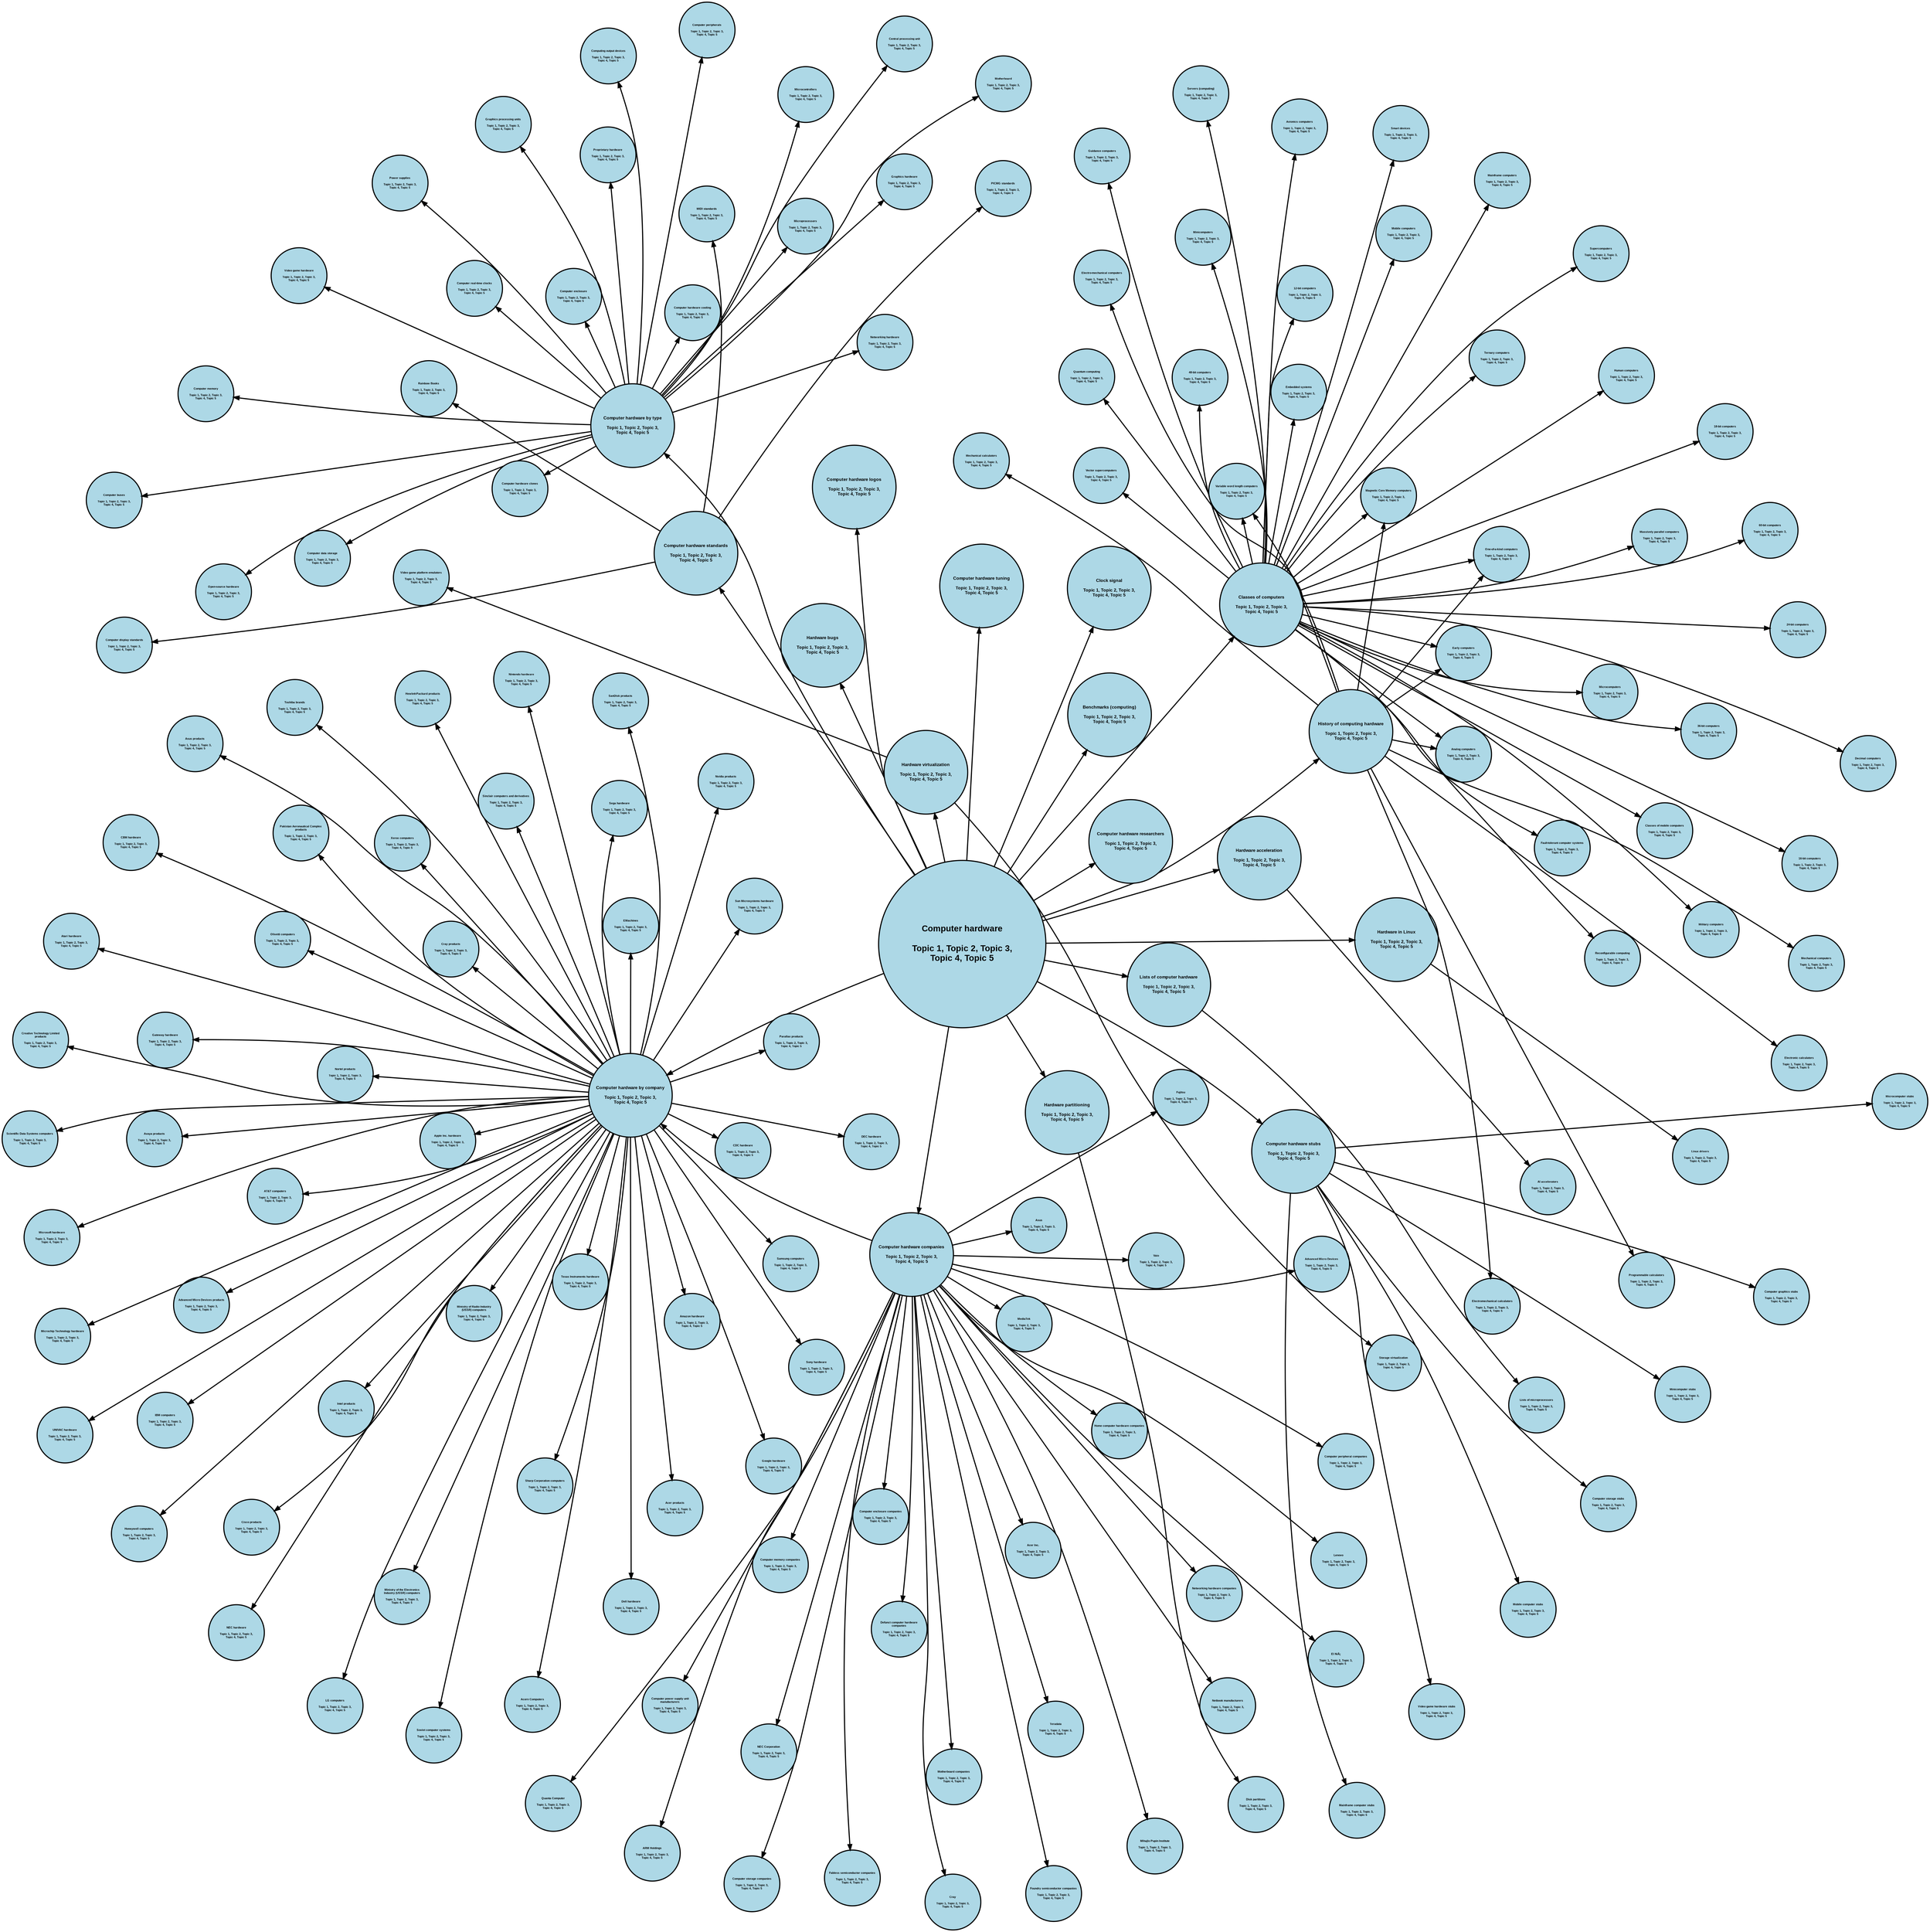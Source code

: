 digraph {
	edge [minlen=2.5 penwidth=2 ranksep=0.5 weight=0.5]
	layout=neato overlap=false repulsiveforce=10 sep="+40,40" splines=spline
	"Computer hardware" [label="Computer hardware

Topic 1, Topic 2, Topic 3,
Topic 4, Topic 5" color=black fillcolor=lightblue fixedsize=true fontname="Arial Bold" fontsize=16.0 penwidth=2.0 shape=circle style=filled width=4.333333333333333]
	"Computer hardware companies" [label="Computer hardware companies

Topic 1, Topic 2, Topic 3,
Topic 4, Topic 5" color=black fillcolor=lightblue fixedsize=true fontname="Arial Bold" fontsize=8.0 penwidth=2.0 shape=circle style=filled width=2.1666666666666665]
	"Benchmarks (computing)" [label="Benchmarks (computing)

Topic 1, Topic 2, Topic 3,
Topic 4, Topic 5" color=black fillcolor=lightblue fixedsize=true fontname="Arial Bold" fontsize=8.0 penwidth=2.0 shape=circle style=filled width=2.1666666666666665]
	"Computer hardware stubs" [label="Computer hardware stubs

Topic 1, Topic 2, Topic 3,
Topic 4, Topic 5" color=black fillcolor=lightblue fixedsize=true fontname="Arial Bold" fontsize=8.0 penwidth=2.0 shape=circle style=filled width=2.1666666666666665]
	"Classes of computers" [label="Classes of computers

Topic 1, Topic 2, Topic 3,
Topic 4, Topic 5" color=black fillcolor=lightblue fixedsize=true fontname="Arial Bold" fontsize=8.0 penwidth=2.0 shape=circle style=filled width=2.1666666666666665]
	"Computer hardware logos" [label="Computer hardware logos

Topic 1, Topic 2, Topic 3,
Topic 4, Topic 5" color=black fillcolor=lightblue fixedsize=true fontname="Arial Bold" fontsize=8.0 penwidth=2.0 shape=circle style=filled width=2.1666666666666665]
	"Hardware bugs" [label="Hardware bugs

Topic 1, Topic 2, Topic 3,
Topic 4, Topic 5" color=black fillcolor=lightblue fixedsize=true fontname="Arial Bold" fontsize=8.0 penwidth=2.0 shape=circle style=filled width=2.1666666666666665]
	"History of computing hardware" [label="History of computing hardware

Topic 1, Topic 2, Topic 3,
Topic 4, Topic 5" color=black fillcolor=lightblue fixedsize=true fontname="Arial Bold" fontsize=8.0 penwidth=2.0 shape=circle style=filled width=2.1666666666666665]
	"Computer hardware tuning" [label="Computer hardware tuning

Topic 1, Topic 2, Topic 3,
Topic 4, Topic 5" color=black fillcolor=lightblue fixedsize=true fontname="Arial Bold" fontsize=8.0 penwidth=2.0 shape=circle style=filled width=2.1666666666666665]
	"Clock signal" [label="Clock signal

Topic 1, Topic 2, Topic 3,
Topic 4, Topic 5" color=black fillcolor=lightblue fixedsize=true fontname="Arial Bold" fontsize=8.0 penwidth=2.0 shape=circle style=filled width=2.1666666666666665]
	"Computer hardware researchers" [label="Computer hardware researchers

Topic 1, Topic 2, Topic 3,
Topic 4, Topic 5" color=black fillcolor=lightblue fixedsize=true fontname="Arial Bold" fontsize=8.0 penwidth=2.0 shape=circle style=filled width=2.1666666666666665]
	"Computer hardware by company" [label="Computer hardware by company

Topic 1, Topic 2, Topic 3,
Topic 4, Topic 5" color=black fillcolor=lightblue fixedsize=true fontname="Arial Bold" fontsize=8.0 penwidth=2.0 shape=circle style=filled width=2.1666666666666665]
	"Lists of computer hardware" [label="Lists of computer hardware

Topic 1, Topic 2, Topic 3,
Topic 4, Topic 5" color=black fillcolor=lightblue fixedsize=true fontname="Arial Bold" fontsize=8.0 penwidth=2.0 shape=circle style=filled width=2.1666666666666665]
	"Hardware virtualization" [label="Hardware virtualization

Topic 1, Topic 2, Topic 3,
Topic 4, Topic 5" color=black fillcolor=lightblue fixedsize=true fontname="Arial Bold" fontsize=8.0 penwidth=2.0 shape=circle style=filled width=2.1666666666666665]
	"Computer hardware standards" [label="Computer hardware standards

Topic 1, Topic 2, Topic 3,
Topic 4, Topic 5" color=black fillcolor=lightblue fixedsize=true fontname="Arial Bold" fontsize=8.0 penwidth=2.0 shape=circle style=filled width=2.1666666666666665]
	"Hardware in Linux" [label="Hardware in Linux

Topic 1, Topic 2, Topic 3,
Topic 4, Topic 5" color=black fillcolor=lightblue fixedsize=true fontname="Arial Bold" fontsize=8.0 penwidth=2.0 shape=circle style=filled width=2.1666666666666665]
	"Hardware partitioning" [label="Hardware partitioning

Topic 1, Topic 2, Topic 3,
Topic 4, Topic 5" color=black fillcolor=lightblue fixedsize=true fontname="Arial Bold" fontsize=8.0 penwidth=2.0 shape=circle style=filled width=2.1666666666666665]
	"Computer hardware by type" [label="Computer hardware by type

Topic 1, Topic 2, Topic 3,
Topic 4, Topic 5" color=black fillcolor=lightblue fixedsize=true fontname="Arial Bold" fontsize=8.0 penwidth=2.0 shape=circle style=filled width=2.1666666666666665]
	"Hardware acceleration" [label="Hardware acceleration

Topic 1, Topic 2, Topic 3,
Topic 4, Topic 5" color=black fillcolor=lightblue fixedsize=true fontname="Arial Bold" fontsize=8.0 penwidth=2.0 shape=circle style=filled width=2.1666666666666665]
	Minicomputers [label="Minicomputers

Topic 1, Topic 2, Topic 3,
Topic 4, Topic 5" color=black fillcolor=lightblue fixedsize=true fontname="Arial Bold" fontsize=5.333333333333333 penwidth=2.0 shape=circle style=filled width=1.4444444444444444]
	Microcomputers [label="Microcomputers

Topic 1, Topic 2, Topic 3,
Topic 4, Topic 5" color=black fillcolor=lightblue fixedsize=true fontname="Arial Bold" fontsize=5.333333333333333 penwidth=2.0 shape=circle style=filled width=1.4444444444444444]
	"Embedded systems" [label="Embedded systems

Topic 1, Topic 2, Topic 3,
Topic 4, Topic 5" color=black fillcolor=lightblue fixedsize=true fontname="Arial Bold" fontsize=5.333333333333333 penwidth=2.0 shape=circle style=filled width=1.4444444444444444]
	"Mainframe computers" [label="Mainframe computers

Topic 1, Topic 2, Topic 3,
Topic 4, Topic 5" color=black fillcolor=lightblue fixedsize=true fontname="Arial Bold" fontsize=5.333333333333333 penwidth=2.0 shape=circle style=filled width=1.4444444444444444]
	Supercomputers [label="Supercomputers

Topic 1, Topic 2, Topic 3,
Topic 4, Topic 5" color=black fillcolor=lightblue fixedsize=true fontname="Arial Bold" fontsize=5.333333333333333 penwidth=2.0 shape=circle style=filled width=1.4444444444444444]
	"Avionics computers" [label="Avionics computers

Topic 1, Topic 2, Topic 3,
Topic 4, Topic 5" color=black fillcolor=lightblue fixedsize=true fontname="Arial Bold" fontsize=5.333333333333333 penwidth=2.0 shape=circle style=filled width=1.4444444444444444]
	"Military computers" [label="Military computers

Topic 1, Topic 2, Topic 3,
Topic 4, Topic 5" color=black fillcolor=lightblue fixedsize=true fontname="Arial Bold" fontsize=5.333333333333333 penwidth=2.0 shape=circle style=filled width=1.4444444444444444]
	"Early computers" [label="Early computers

Topic 1, Topic 2, Topic 3,
Topic 4, Topic 5" color=black fillcolor=lightblue fixedsize=true fontname="Arial Bold" fontsize=5.333333333333333 penwidth=2.0 shape=circle style=filled width=1.4444444444444444]
	"One-of-a-kind computers" [label="One-of-a-kind computers

Topic 1, Topic 2, Topic 3,
Topic 4, Topic 5" color=black fillcolor=lightblue fixedsize=true fontname="Arial Bold" fontsize=5.333333333333333 penwidth=2.0 shape=circle style=filled width=1.4444444444444444]
	"Reconfigurable computing" [label="Reconfigurable computing

Topic 1, Topic 2, Topic 3,
Topic 4, Topic 5" color=black fillcolor=lightblue fixedsize=true fontname="Arial Bold" fontsize=5.333333333333333 penwidth=2.0 shape=circle style=filled width=1.4444444444444444]
	"Analog computers" [label="Analog computers

Topic 1, Topic 2, Topic 3,
Topic 4, Topic 5" color=black fillcolor=lightblue fixedsize=true fontname="Arial Bold" fontsize=5.333333333333333 penwidth=2.0 shape=circle style=filled width=1.4444444444444444]
	"Mobile computers" [label="Mobile computers

Topic 1, Topic 2, Topic 3,
Topic 4, Topic 5" color=black fillcolor=lightblue fixedsize=true fontname="Arial Bold" fontsize=5.333333333333333 penwidth=2.0 shape=circle style=filled width=1.4444444444444444]
	"Massively parallel computers" [label="Massively parallel computers

Topic 1, Topic 2, Topic 3,
Topic 4, Topic 5" color=black fillcolor=lightblue fixedsize=true fontname="Arial Bold" fontsize=5.333333333333333 penwidth=2.0 shape=circle style=filled width=1.4444444444444444]
	"Fault-tolerant computer systems" [label="Fault-tolerant computer systems

Topic 1, Topic 2, Topic 3,
Topic 4, Topic 5" color=black fillcolor=lightblue fixedsize=true fontname="Arial Bold" fontsize=5.333333333333333 penwidth=2.0 shape=circle style=filled width=1.4444444444444444]
	"Servers (computing)" [label="Servers (computing)

Topic 1, Topic 2, Topic 3,
Topic 4, Topic 5" color=black fillcolor=lightblue fixedsize=true fontname="Arial Bold" fontsize=5.333333333333333 penwidth=2.0 shape=circle style=filled width=1.4444444444444444]
	"Human computers" [label="Human computers

Topic 1, Topic 2, Topic 3,
Topic 4, Topic 5" color=black fillcolor=lightblue fixedsize=true fontname="Arial Bold" fontsize=5.333333333333333 penwidth=2.0 shape=circle style=filled width=1.4444444444444444]
	"Classes of mobile computers" [label="Classes of mobile computers

Topic 1, Topic 2, Topic 3,
Topic 4, Topic 5" color=black fillcolor=lightblue fixedsize=true fontname="Arial Bold" fontsize=5.333333333333333 penwidth=2.0 shape=circle style=filled width=1.4444444444444444]
	"Ternary computers" [label="Ternary computers

Topic 1, Topic 2, Topic 3,
Topic 4, Topic 5" color=black fillcolor=lightblue fixedsize=true fontname="Arial Bold" fontsize=5.333333333333333 penwidth=2.0 shape=circle style=filled width=1.4444444444444444]
	"Smart devices" [label="Smart devices

Topic 1, Topic 2, Topic 3,
Topic 4, Topic 5" color=black fillcolor=lightblue fixedsize=true fontname="Arial Bold" fontsize=5.333333333333333 penwidth=2.0 shape=circle style=filled width=1.4444444444444444]
	"Guidance computers" [label="Guidance computers

Topic 1, Topic 2, Topic 3,
Topic 4, Topic 5" color=black fillcolor=lightblue fixedsize=true fontname="Arial Bold" fontsize=5.333333333333333 penwidth=2.0 shape=circle style=filled width=1.4444444444444444]
	"Quantum computing" [label="Quantum computing

Topic 1, Topic 2, Topic 3,
Topic 4, Topic 5" color=black fillcolor=lightblue fixedsize=true fontname="Arial Bold" fontsize=5.333333333333333 penwidth=2.0 shape=circle style=filled width=1.4444444444444444]
	"Magnetic Core Memory computers" [label="Magnetic Core Memory computers

Topic 1, Topic 2, Topic 3,
Topic 4, Topic 5" color=black fillcolor=lightblue fixedsize=true fontname="Arial Bold" fontsize=5.333333333333333 penwidth=2.0 shape=circle style=filled width=1.4444444444444444]
	"Variable word length computers" [label="Variable word length computers

Topic 1, Topic 2, Topic 3,
Topic 4, Topic 5" color=black fillcolor=lightblue fixedsize=true fontname="Arial Bold" fontsize=5.333333333333333 penwidth=2.0 shape=circle style=filled width=1.4444444444444444]
	"12-bit computers" [label="12-bit computers

Topic 1, Topic 2, Topic 3,
Topic 4, Topic 5" color=black fillcolor=lightblue fixedsize=true fontname="Arial Bold" fontsize=5.333333333333333 penwidth=2.0 shape=circle style=filled width=1.4444444444444444]
	"18-bit computers" [label="18-bit computers

Topic 1, Topic 2, Topic 3,
Topic 4, Topic 5" color=black fillcolor=lightblue fixedsize=true fontname="Arial Bold" fontsize=5.333333333333333 penwidth=2.0 shape=circle style=filled width=1.4444444444444444]
	"36-bit computers" [label="36-bit computers

Topic 1, Topic 2, Topic 3,
Topic 4, Topic 5" color=black fillcolor=lightblue fixedsize=true fontname="Arial Bold" fontsize=5.333333333333333 penwidth=2.0 shape=circle style=filled width=1.4444444444444444]
	"Vector supercomputers" [label="Vector supercomputers

Topic 1, Topic 2, Topic 3,
Topic 4, Topic 5" color=black fillcolor=lightblue fixedsize=true fontname="Arial Bold" fontsize=5.333333333333333 penwidth=2.0 shape=circle style=filled width=1.4444444444444444]
	"Decimal computers" [label="Decimal computers

Topic 1, Topic 2, Topic 3,
Topic 4, Topic 5" color=black fillcolor=lightblue fixedsize=true fontname="Arial Bold" fontsize=5.333333333333333 penwidth=2.0 shape=circle style=filled width=1.4444444444444444]
	"16-bit computers" [label="16-bit computers

Topic 1, Topic 2, Topic 3,
Topic 4, Topic 5" color=black fillcolor=lightblue fixedsize=true fontname="Arial Bold" fontsize=5.333333333333333 penwidth=2.0 shape=circle style=filled width=1.4444444444444444]
	"60-bit computers" [label="60-bit computers

Topic 1, Topic 2, Topic 3,
Topic 4, Topic 5" color=black fillcolor=lightblue fixedsize=true fontname="Arial Bold" fontsize=5.333333333333333 penwidth=2.0 shape=circle style=filled width=1.4444444444444444]
	"24-bit computers" [label="24-bit computers

Topic 1, Topic 2, Topic 3,
Topic 4, Topic 5" color=black fillcolor=lightblue fixedsize=true fontname="Arial Bold" fontsize=5.333333333333333 penwidth=2.0 shape=circle style=filled width=1.4444444444444444]
	"48-bit computers" [label="48-bit computers

Topic 1, Topic 2, Topic 3,
Topic 4, Topic 5" color=black fillcolor=lightblue fixedsize=true fontname="Arial Bold" fontsize=5.333333333333333 penwidth=2.0 shape=circle style=filled width=1.4444444444444444]
	"DEC hardware" [label="DEC hardware

Topic 1, Topic 2, Topic 3,
Topic 4, Topic 5" color=black fillcolor=lightblue fixedsize=true fontname="Arial Bold" fontsize=5.333333333333333 penwidth=2.0 shape=circle style=filled width=1.4444444444444444]
	"Nintendo hardware" [label="Nintendo hardware

Topic 1, Topic 2, Topic 3,
Topic 4, Topic 5" color=black fillcolor=lightblue fixedsize=true fontname="Arial Bold" fontsize=5.333333333333333 penwidth=2.0 shape=circle style=filled width=1.4444444444444444]
	"Hewlett-Packard products" [label="Hewlett-Packard products

Topic 1, Topic 2, Topic 3,
Topic 4, Topic 5" color=black fillcolor=lightblue fixedsize=true fontname="Arial Bold" fontsize=5.333333333333333 penwidth=2.0 shape=circle style=filled width=1.4444444444444444]
	"Sega hardware" [label="Sega hardware

Topic 1, Topic 2, Topic 3,
Topic 4, Topic 5" color=black fillcolor=lightblue fixedsize=true fontname="Arial Bold" fontsize=5.333333333333333 penwidth=2.0 shape=circle style=filled width=1.4444444444444444]
	"Acorn Computers" [label="Acorn Computers

Topic 1, Topic 2, Topic 3,
Topic 4, Topic 5" color=black fillcolor=lightblue fixedsize=true fontname="Arial Bold" fontsize=5.333333333333333 penwidth=2.0 shape=circle style=filled width=1.4444444444444444]
	"Cisco products" [label="Cisco products

Topic 1, Topic 2, Topic 3,
Topic 4, Topic 5" color=black fillcolor=lightblue fixedsize=true fontname="Arial Bold" fontsize=5.333333333333333 penwidth=2.0 shape=circle style=filled width=1.4444444444444444]
	"CBM hardware" [label="CBM hardware

Topic 1, Topic 2, Topic 3,
Topic 4, Topic 5" color=black fillcolor=lightblue fixedsize=true fontname="Arial Bold" fontsize=5.333333333333333 penwidth=2.0 shape=circle style=filled width=1.4444444444444444]
	"CDC hardware" [label="CDC hardware

Topic 1, Topic 2, Topic 3,
Topic 4, Topic 5" color=black fillcolor=lightblue fixedsize=true fontname="Arial Bold" fontsize=5.333333333333333 penwidth=2.0 shape=circle style=filled width=1.4444444444444444]
	"Creative Technology Limited products" [label="Creative Technology Limited
products

Topic 1, Topic 2, Topic 3,
Topic 4, Topic 5" color=black fillcolor=lightblue fixedsize=true fontname="Arial Bold" fontsize=5.333333333333333 penwidth=2.0 shape=circle style=filled width=1.4444444444444444]
	"Gateway hardware" [label="Gateway hardware

Topic 1, Topic 2, Topic 3,
Topic 4, Topic 5" color=black fillcolor=lightblue fixedsize=true fontname="Arial Bold" fontsize=5.333333333333333 penwidth=2.0 shape=circle style=filled width=1.4444444444444444]
	"Toshiba brands" [label="Toshiba brands

Topic 1, Topic 2, Topic 3,
Topic 4, Topic 5" color=black fillcolor=lightblue fixedsize=true fontname="Arial Bold" fontsize=5.333333333333333 penwidth=2.0 shape=circle style=filled width=1.4444444444444444]
	"UNIVAC hardware" [label="UNIVAC hardware

Topic 1, Topic 2, Topic 3,
Topic 4, Topic 5" color=black fillcolor=lightblue fixedsize=true fontname="Arial Bold" fontsize=5.333333333333333 penwidth=2.0 shape=circle style=filled width=1.4444444444444444]
	"Sun Microsystems hardware" [label="Sun Microsystems hardware

Topic 1, Topic 2, Topic 3,
Topic 4, Topic 5" color=black fillcolor=lightblue fixedsize=true fontname="Arial Bold" fontsize=5.333333333333333 penwidth=2.0 shape=circle style=filled width=1.4444444444444444]
	"Sony hardware" [label="Sony hardware

Topic 1, Topic 2, Topic 3,
Topic 4, Topic 5" color=black fillcolor=lightblue fixedsize=true fontname="Arial Bold" fontsize=5.333333333333333 penwidth=2.0 shape=circle style=filled width=1.4444444444444444]
	"Advanced Micro Devices products" [label="Advanced Micro Devices products

Topic 1, Topic 2, Topic 3,
Topic 4, Topic 5" color=black fillcolor=lightblue fixedsize=true fontname="Arial Bold" fontsize=5.333333333333333 penwidth=2.0 shape=circle style=filled width=1.4444444444444444]
	"Apple Inc. hardware" [label="Apple Inc. hardware

Topic 1, Topic 2, Topic 3,
Topic 4, Topic 5" color=black fillcolor=lightblue fixedsize=true fontname="Arial Bold" fontsize=5.333333333333333 penwidth=2.0 shape=circle style=filled width=1.4444444444444444]
	"Parallax products" [label="Parallax products

Topic 1, Topic 2, Topic 3,
Topic 4, Topic 5" color=black fillcolor=lightblue fixedsize=true fontname="Arial Bold" fontsize=5.333333333333333 penwidth=2.0 shape=circle style=filled width=1.4444444444444444]
	"Dell hardware" [label="Dell hardware

Topic 1, Topic 2, Topic 3,
Topic 4, Topic 5" color=black fillcolor=lightblue fixedsize=true fontname="Arial Bold" fontsize=5.333333333333333 penwidth=2.0 shape=circle style=filled width=1.4444444444444444]
	"Scientific Data Systems computers" [label="Scientific Data Systems computers

Topic 1, Topic 2, Topic 3,
Topic 4, Topic 5" color=black fillcolor=lightblue fixedsize=true fontname="Arial Bold" fontsize=5.333333333333333 penwidth=2.0 shape=circle style=filled width=1.4444444444444444]
	"Soviet computer systems" [label="Soviet computer systems

Topic 1, Topic 2, Topic 3,
Topic 4, Topic 5" color=black fillcolor=lightblue fixedsize=true fontname="Arial Bold" fontsize=5.333333333333333 penwidth=2.0 shape=circle style=filled width=1.4444444444444444]
	"Sinclair computers and derivatives" [label="Sinclair computers and derivatives

Topic 1, Topic 2, Topic 3,
Topic 4, Topic 5" color=black fillcolor=lightblue fixedsize=true fontname="Arial Bold" fontsize=5.333333333333333 penwidth=2.0 shape=circle style=filled width=1.4444444444444444]
	"Nortel products" [label="Nortel products

Topic 1, Topic 2, Topic 3,
Topic 4, Topic 5" color=black fillcolor=lightblue fixedsize=true fontname="Arial Bold" fontsize=5.333333333333333 penwidth=2.0 shape=circle style=filled width=1.4444444444444444]
	"Microsoft hardware" [label="Microsoft hardware

Topic 1, Topic 2, Topic 3,
Topic 4, Topic 5" color=black fillcolor=lightblue fixedsize=true fontname="Arial Bold" fontsize=5.333333333333333 penwidth=2.0 shape=circle style=filled width=1.4444444444444444]
	"Intel products" [label="Intel products

Topic 1, Topic 2, Topic 3,
Topic 4, Topic 5" color=black fillcolor=lightblue fixedsize=true fontname="Arial Bold" fontsize=5.333333333333333 penwidth=2.0 shape=circle style=filled width=1.4444444444444444]
	"Acer products" [label="Acer products

Topic 1, Topic 2, Topic 3,
Topic 4, Topic 5" color=black fillcolor=lightblue fixedsize=true fontname="Arial Bold" fontsize=5.333333333333333 penwidth=2.0 shape=circle style=filled width=1.4444444444444444]
	EMachines [label="EMachines

Topic 1, Topic 2, Topic 3,
Topic 4, Topic 5" color=black fillcolor=lightblue fixedsize=true fontname="Arial Bold" fontsize=5.333333333333333 penwidth=2.0 shape=circle style=filled width=1.4444444444444444]
	"NEC hardware" [label="NEC hardware

Topic 1, Topic 2, Topic 3,
Topic 4, Topic 5" color=black fillcolor=lightblue fixedsize=true fontname="Arial Bold" fontsize=5.333333333333333 penwidth=2.0 shape=circle style=filled width=1.4444444444444444]
	"IBM computers" [label="IBM computers

Topic 1, Topic 2, Topic 3,
Topic 4, Topic 5" color=black fillcolor=lightblue fixedsize=true fontname="Arial Bold" fontsize=5.333333333333333 penwidth=2.0 shape=circle style=filled width=1.4444444444444444]
	"Samsung computers" [label="Samsung computers

Topic 1, Topic 2, Topic 3,
Topic 4, Topic 5" color=black fillcolor=lightblue fixedsize=true fontname="Arial Bold" fontsize=5.333333333333333 penwidth=2.0 shape=circle style=filled width=1.4444444444444444]
	"Avaya products" [label="Avaya products

Topic 1, Topic 2, Topic 3,
Topic 4, Topic 5" color=black fillcolor=lightblue fixedsize=true fontname="Arial Bold" fontsize=5.333333333333333 penwidth=2.0 shape=circle style=filled width=1.4444444444444444]
	"Honeywell computers" [label="Honeywell computers

Topic 1, Topic 2, Topic 3,
Topic 4, Topic 5" color=black fillcolor=lightblue fixedsize=true fontname="Arial Bold" fontsize=5.333333333333333 penwidth=2.0 shape=circle style=filled width=1.4444444444444444]
	"Texas Instruments hardware" [label="Texas Instruments hardware

Topic 1, Topic 2, Topic 3,
Topic 4, Topic 5" color=black fillcolor=lightblue fixedsize=true fontname="Arial Bold" fontsize=5.333333333333333 penwidth=2.0 shape=circle style=filled width=1.4444444444444444]
	"Sharp Corporation computers" [label="Sharp Corporation computers

Topic 1, Topic 2, Topic 3,
Topic 4, Topic 5" color=black fillcolor=lightblue fixedsize=true fontname="Arial Bold" fontsize=5.333333333333333 penwidth=2.0 shape=circle style=filled width=1.4444444444444444]
	"Pakistan Aeronautical Complex products" [label="Pakistan Aeronautical Complex
products

Topic 1, Topic 2, Topic 3,
Topic 4, Topic 5" color=black fillcolor=lightblue fixedsize=true fontname="Arial Bold" fontsize=5.333333333333333 penwidth=2.0 shape=circle style=filled width=1.4444444444444444]
	"Asus products" [label="Asus products

Topic 1, Topic 2, Topic 3,
Topic 4, Topic 5" color=black fillcolor=lightblue fixedsize=true fontname="Arial Bold" fontsize=5.333333333333333 penwidth=2.0 shape=circle style=filled width=1.4444444444444444]
	"Cray products" [label="Cray products

Topic 1, Topic 2, Topic 3,
Topic 4, Topic 5" color=black fillcolor=lightblue fixedsize=true fontname="Arial Bold" fontsize=5.333333333333333 penwidth=2.0 shape=circle style=filled width=1.4444444444444444]
	"Atari hardware" [label="Atari hardware

Topic 1, Topic 2, Topic 3,
Topic 4, Topic 5" color=black fillcolor=lightblue fixedsize=true fontname="Arial Bold" fontsize=5.333333333333333 penwidth=2.0 shape=circle style=filled width=1.4444444444444444]
	"Olivetti computers" [label="Olivetti computers

Topic 1, Topic 2, Topic 3,
Topic 4, Topic 5" color=black fillcolor=lightblue fixedsize=true fontname="Arial Bold" fontsize=5.333333333333333 penwidth=2.0 shape=circle style=filled width=1.4444444444444444]
	"LG computers" [label="LG computers

Topic 1, Topic 2, Topic 3,
Topic 4, Topic 5" color=black fillcolor=lightblue fixedsize=true fontname="Arial Bold" fontsize=5.333333333333333 penwidth=2.0 shape=circle style=filled width=1.4444444444444444]
	"SanDisk products" [label="SanDisk products

Topic 1, Topic 2, Topic 3,
Topic 4, Topic 5" color=black fillcolor=lightblue fixedsize=true fontname="Arial Bold" fontsize=5.333333333333333 penwidth=2.0 shape=circle style=filled width=1.4444444444444444]
	"Microchip Technology hardware" [label="Microchip Technology hardware

Topic 1, Topic 2, Topic 3,
Topic 4, Topic 5" color=black fillcolor=lightblue fixedsize=true fontname="Arial Bold" fontsize=5.333333333333333 penwidth=2.0 shape=circle style=filled width=1.4444444444444444]
	"Nvidia products" [label="Nvidia products

Topic 1, Topic 2, Topic 3,
Topic 4, Topic 5" color=black fillcolor=lightblue fixedsize=true fontname="Arial Bold" fontsize=5.333333333333333 penwidth=2.0 shape=circle style=filled width=1.4444444444444444]
	"Xerox computers" [label="Xerox computers

Topic 1, Topic 2, Topic 3,
Topic 4, Topic 5" color=black fillcolor=lightblue fixedsize=true fontname="Arial Bold" fontsize=5.333333333333333 penwidth=2.0 shape=circle style=filled width=1.4444444444444444]
	"AT&T computers" [label="AT&T computers

Topic 1, Topic 2, Topic 3,
Topic 4, Topic 5" color=black fillcolor=lightblue fixedsize=true fontname="Arial Bold" fontsize=5.333333333333333 penwidth=2.0 shape=circle style=filled width=1.4444444444444444]
	"Ministry of the Electronics Industry (USSR) computers" [label="Ministry of the Electronics
Industry (USSR) computers

Topic 1, Topic 2, Topic 3,
Topic 4, Topic 5" color=black fillcolor=lightblue fixedsize=true fontname="Arial Bold" fontsize=5.333333333333333 penwidth=2.0 shape=circle style=filled width=1.4444444444444444]
	"Ministry of Radio Industry (USSR) computers" [label="Ministry of Radio Industry
(USSR) computers

Topic 1, Topic 2, Topic 3,
Topic 4, Topic 5" color=black fillcolor=lightblue fixedsize=true fontname="Arial Bold" fontsize=5.333333333333333 penwidth=2.0 shape=circle style=filled width=1.4444444444444444]
	"Google hardware" [label="Google hardware

Topic 1, Topic 2, Topic 3,
Topic 4, Topic 5" color=black fillcolor=lightblue fixedsize=true fontname="Arial Bold" fontsize=5.333333333333333 penwidth=2.0 shape=circle style=filled width=1.4444444444444444]
	"Amazon hardware" [label="Amazon hardware

Topic 1, Topic 2, Topic 3,
Topic 4, Topic 5" color=black fillcolor=lightblue fixedsize=true fontname="Arial Bold" fontsize=5.333333333333333 penwidth=2.0 shape=circle style=filled width=1.4444444444444444]
	"Computer data storage" [label="Computer data storage

Topic 1, Topic 2, Topic 3,
Topic 4, Topic 5" color=black fillcolor=lightblue fixedsize=true fontname="Arial Bold" fontsize=5.333333333333333 penwidth=2.0 shape=circle style=filled width=1.4444444444444444]
	Microprocessors [label="Microprocessors

Topic 1, Topic 2, Topic 3,
Topic 4, Topic 5" color=black fillcolor=lightblue fixedsize=true fontname="Arial Bold" fontsize=5.333333333333333 penwidth=2.0 shape=circle style=filled width=1.4444444444444444]
	Microcontrollers [label="Microcontrollers

Topic 1, Topic 2, Topic 3,
Topic 4, Topic 5" color=black fillcolor=lightblue fixedsize=true fontname="Arial Bold" fontsize=5.333333333333333 penwidth=2.0 shape=circle style=filled width=1.4444444444444444]
	"Computer memory" [label="Computer memory

Topic 1, Topic 2, Topic 3,
Topic 4, Topic 5" color=black fillcolor=lightblue fixedsize=true fontname="Arial Bold" fontsize=5.333333333333333 penwidth=2.0 shape=circle style=filled width=1.4444444444444444]
	"Computer buses" [label="Computer buses

Topic 1, Topic 2, Topic 3,
Topic 4, Topic 5" color=black fillcolor=lightblue fixedsize=true fontname="Arial Bold" fontsize=5.333333333333333 penwidth=2.0 shape=circle style=filled width=1.4444444444444444]
	"Power supplies" [label="Power supplies

Topic 1, Topic 2, Topic 3,
Topic 4, Topic 5" color=black fillcolor=lightblue fixedsize=true fontname="Arial Bold" fontsize=5.333333333333333 penwidth=2.0 shape=circle style=filled width=1.4444444444444444]
	Motherboard [label="Motherboard

Topic 1, Topic 2, Topic 3,
Topic 4, Topic 5" color=black fillcolor=lightblue fixedsize=true fontname="Arial Bold" fontsize=5.333333333333333 penwidth=2.0 shape=circle style=filled width=1.4444444444444444]
	"Networking hardware" [label="Networking hardware

Topic 1, Topic 2, Topic 3,
Topic 4, Topic 5" color=black fillcolor=lightblue fixedsize=true fontname="Arial Bold" fontsize=5.333333333333333 penwidth=2.0 shape=circle style=filled width=1.4444444444444444]
	"Graphics hardware" [label="Graphics hardware

Topic 1, Topic 2, Topic 3,
Topic 4, Topic 5" color=black fillcolor=lightblue fixedsize=true fontname="Arial Bold" fontsize=5.333333333333333 penwidth=2.0 shape=circle style=filled width=1.4444444444444444]
	"Computer peripherals" [label="Computer peripherals

Topic 1, Topic 2, Topic 3,
Topic 4, Topic 5" color=black fillcolor=lightblue fixedsize=true fontname="Arial Bold" fontsize=5.333333333333333 penwidth=2.0 shape=circle style=filled width=1.4444444444444444]
	"Computing output devices" [label="Computing output devices

Topic 1, Topic 2, Topic 3,
Topic 4, Topic 5" color=black fillcolor=lightblue fixedsize=true fontname="Arial Bold" fontsize=5.333333333333333 penwidth=2.0 shape=circle style=filled width=1.4444444444444444]
	"Computer hardware cooling" [label="Computer hardware cooling

Topic 1, Topic 2, Topic 3,
Topic 4, Topic 5" color=black fillcolor=lightblue fixedsize=true fontname="Arial Bold" fontsize=5.333333333333333 penwidth=2.0 shape=circle style=filled width=1.4444444444444444]
	"Central processing unit" [label="Central processing unit

Topic 1, Topic 2, Topic 3,
Topic 4, Topic 5" color=black fillcolor=lightblue fixedsize=true fontname="Arial Bold" fontsize=5.333333333333333 penwidth=2.0 shape=circle style=filled width=1.4444444444444444]
	"Computer enclosure" [label="Computer enclosure

Topic 1, Topic 2, Topic 3,
Topic 4, Topic 5" color=black fillcolor=lightblue fixedsize=true fontname="Arial Bold" fontsize=5.333333333333333 penwidth=2.0 shape=circle style=filled width=1.4444444444444444]
	"Video game hardware" [label="Video game hardware

Topic 1, Topic 2, Topic 3,
Topic 4, Topic 5" color=black fillcolor=lightblue fixedsize=true fontname="Arial Bold" fontsize=5.333333333333333 penwidth=2.0 shape=circle style=filled width=1.4444444444444444]
	"Computer real-time clocks" [label="Computer real-time clocks

Topic 1, Topic 2, Topic 3,
Topic 4, Topic 5" color=black fillcolor=lightblue fixedsize=true fontname="Arial Bold" fontsize=5.333333333333333 penwidth=2.0 shape=circle style=filled width=1.4444444444444444]
	"Proprietary hardware" [label="Proprietary hardware

Topic 1, Topic 2, Topic 3,
Topic 4, Topic 5" color=black fillcolor=lightblue fixedsize=true fontname="Arial Bold" fontsize=5.333333333333333 penwidth=2.0 shape=circle style=filled width=1.4444444444444444]
	"Graphics processing units" [label="Graphics processing units

Topic 1, Topic 2, Topic 3,
Topic 4, Topic 5" color=black fillcolor=lightblue fixedsize=true fontname="Arial Bold" fontsize=5.333333333333333 penwidth=2.0 shape=circle style=filled width=1.4444444444444444]
	"Computer hardware clones" [label="Computer hardware clones

Topic 1, Topic 2, Topic 3,
Topic 4, Topic 5" color=black fillcolor=lightblue fixedsize=true fontname="Arial Bold" fontsize=5.333333333333333 penwidth=2.0 shape=circle style=filled width=1.4444444444444444]
	"Open-source hardware" [label="Open-source hardware

Topic 1, Topic 2, Topic 3,
Topic 4, Topic 5" color=black fillcolor=lightblue fixedsize=true fontname="Arial Bold" fontsize=5.333333333333333 penwidth=2.0 shape=circle style=filled width=1.4444444444444444]
	"Home computer hardware companies" [label="Home computer hardware companies

Topic 1, Topic 2, Topic 3,
Topic 4, Topic 5" color=black fillcolor=lightblue fixedsize=true fontname="Arial Bold" fontsize=5.333333333333333 penwidth=2.0 shape=circle style=filled width=1.4444444444444444]
	"Defunct computer hardware companies" [label="Defunct computer hardware
companies

Topic 1, Topic 2, Topic 3,
Topic 4, Topic 5" color=black fillcolor=lightblue fixedsize=true fontname="Arial Bold" fontsize=5.333333333333333 penwidth=2.0 shape=circle style=filled width=1.4444444444444444]
	"Fabless semiconductor companies" [label="Fabless semiconductor companies

Topic 1, Topic 2, Topic 3,
Topic 4, Topic 5" color=black fillcolor=lightblue fixedsize=true fontname="Arial Bold" fontsize=5.333333333333333 penwidth=2.0 shape=circle style=filled width=1.4444444444444444]
	"Mihajlo Pupin Institute" [label="Mihajlo Pupin Institute

Topic 1, Topic 2, Topic 3,
Topic 4, Topic 5" color=black fillcolor=lightblue fixedsize=true fontname="Arial Bold" fontsize=5.333333333333333 penwidth=2.0 shape=circle style=filled width=1.4444444444444444]
	"EI NiÅ¡" [label="EI NiÅ¡

Topic 1, Topic 2, Topic 3,
Topic 4, Topic 5" color=black fillcolor=lightblue fixedsize=true fontname="Arial Bold" fontsize=5.333333333333333 penwidth=2.0 shape=circle style=filled width=1.4444444444444444]
	"Networking hardware companies" [label="Networking hardware companies

Topic 1, Topic 2, Topic 3,
Topic 4, Topic 5" color=black fillcolor=lightblue fixedsize=true fontname="Arial Bold" fontsize=5.333333333333333 penwidth=2.0 shape=circle style=filled width=1.4444444444444444]
	"Computer storage companies" [label="Computer storage companies

Topic 1, Topic 2, Topic 3,
Topic 4, Topic 5" color=black fillcolor=lightblue fixedsize=true fontname="Arial Bold" fontsize=5.333333333333333 penwidth=2.0 shape=circle style=filled width=1.4444444444444444]
	"Computer enclosure companies" [label="Computer enclosure companies

Topic 1, Topic 2, Topic 3,
Topic 4, Topic 5" color=black fillcolor=lightblue fixedsize=true fontname="Arial Bold" fontsize=5.333333333333333 penwidth=2.0 shape=circle style=filled width=1.4444444444444444]
	"Motherboard companies" [label="Motherboard companies

Topic 1, Topic 2, Topic 3,
Topic 4, Topic 5" color=black fillcolor=lightblue fixedsize=true fontname="Arial Bold" fontsize=5.333333333333333 penwidth=2.0 shape=circle style=filled width=1.4444444444444444]
	"Computer peripheral companies" [label="Computer peripheral companies

Topic 1, Topic 2, Topic 3,
Topic 4, Topic 5" color=black fillcolor=lightblue fixedsize=true fontname="Arial Bold" fontsize=5.333333333333333 penwidth=2.0 shape=circle style=filled width=1.4444444444444444]
	"Computer memory companies" [label="Computer memory companies

Topic 1, Topic 2, Topic 3,
Topic 4, Topic 5" color=black fillcolor=lightblue fixedsize=true fontname="Arial Bold" fontsize=5.333333333333333 penwidth=2.0 shape=circle style=filled width=1.4444444444444444]
	Fujitsu [label="Fujitsu

Topic 1, Topic 2, Topic 3,
Topic 4, Topic 5" color=black fillcolor=lightblue fixedsize=true fontname="Arial Bold" fontsize=5.333333333333333 penwidth=2.0 shape=circle style=filled width=1.4444444444444444]
	"Advanced Micro Devices" [label="Advanced Micro Devices

Topic 1, Topic 2, Topic 3,
Topic 4, Topic 5" color=black fillcolor=lightblue fixedsize=true fontname="Arial Bold" fontsize=5.333333333333333 penwidth=2.0 shape=circle style=filled width=1.4444444444444444]
	"Foundry semiconductor companies" [label="Foundry semiconductor companies

Topic 1, Topic 2, Topic 3,
Topic 4, Topic 5" color=black fillcolor=lightblue fixedsize=true fontname="Arial Bold" fontsize=5.333333333333333 penwidth=2.0 shape=circle style=filled width=1.4444444444444444]
	Lenovo [label="Lenovo

Topic 1, Topic 2, Topic 3,
Topic 4, Topic 5" color=black fillcolor=lightblue fixedsize=true fontname="Arial Bold" fontsize=5.333333333333333 penwidth=2.0 shape=circle style=filled width=1.4444444444444444]
	Asus [label="Asus

Topic 1, Topic 2, Topic 3,
Topic 4, Topic 5" color=black fillcolor=lightblue fixedsize=true fontname="Arial Bold" fontsize=5.333333333333333 penwidth=2.0 shape=circle style=filled width=1.4444444444444444]
	"NEC Corporation" [label="NEC Corporation

Topic 1, Topic 2, Topic 3,
Topic 4, Topic 5" color=black fillcolor=lightblue fixedsize=true fontname="Arial Bold" fontsize=5.333333333333333 penwidth=2.0 shape=circle style=filled width=1.4444444444444444]
	Teradata [label="Teradata

Topic 1, Topic 2, Topic 3,
Topic 4, Topic 5" color=black fillcolor=lightblue fixedsize=true fontname="Arial Bold" fontsize=5.333333333333333 penwidth=2.0 shape=circle style=filled width=1.4444444444444444]
	"Netbook manufacturers" [label="Netbook manufacturers

Topic 1, Topic 2, Topic 3,
Topic 4, Topic 5" color=black fillcolor=lightblue fixedsize=true fontname="Arial Bold" fontsize=5.333333333333333 penwidth=2.0 shape=circle style=filled width=1.4444444444444444]
	"Computer power supply unit manufacturers" [label="Computer power supply unit
manufacturers

Topic 1, Topic 2, Topic 3,
Topic 4, Topic 5" color=black fillcolor=lightblue fixedsize=true fontname="Arial Bold" fontsize=5.333333333333333 penwidth=2.0 shape=circle style=filled width=1.4444444444444444]
	"Acer Inc." [label="Acer Inc.

Topic 1, Topic 2, Topic 3,
Topic 4, Topic 5" color=black fillcolor=lightblue fixedsize=true fontname="Arial Bold" fontsize=5.333333333333333 penwidth=2.0 shape=circle style=filled width=1.4444444444444444]
	Vaio [label="Vaio

Topic 1, Topic 2, Topic 3,
Topic 4, Topic 5" color=black fillcolor=lightblue fixedsize=true fontname="Arial Bold" fontsize=5.333333333333333 penwidth=2.0 shape=circle style=filled width=1.4444444444444444]
	Cray [label="Cray

Topic 1, Topic 2, Topic 3,
Topic 4, Topic 5" color=black fillcolor=lightblue fixedsize=true fontname="Arial Bold" fontsize=5.333333333333333 penwidth=2.0 shape=circle style=filled width=1.4444444444444444]
	MediaTek [label="MediaTek

Topic 1, Topic 2, Topic 3,
Topic 4, Topic 5" color=black fillcolor=lightblue fixedsize=true fontname="Arial Bold" fontsize=5.333333333333333 penwidth=2.0 shape=circle style=filled width=1.4444444444444444]
	"ARM Holdings" [label="ARM Holdings

Topic 1, Topic 2, Topic 3,
Topic 4, Topic 5" color=black fillcolor=lightblue fixedsize=true fontname="Arial Bold" fontsize=5.333333333333333 penwidth=2.0 shape=circle style=filled width=1.4444444444444444]
	"Quanta Computer" [label="Quanta Computer

Topic 1, Topic 2, Topic 3,
Topic 4, Topic 5" color=black fillcolor=lightblue fixedsize=true fontname="Arial Bold" fontsize=5.333333333333333 penwidth=2.0 shape=circle style=filled width=1.4444444444444444]
	"Rainbow Books" [label="Rainbow Books

Topic 1, Topic 2, Topic 3,
Topic 4, Topic 5" color=black fillcolor=lightblue fixedsize=true fontname="Arial Bold" fontsize=5.333333333333333 penwidth=2.0 shape=circle style=filled width=1.4444444444444444]
	"MIDI standards" [label="MIDI standards

Topic 1, Topic 2, Topic 3,
Topic 4, Topic 5" color=black fillcolor=lightblue fixedsize=true fontname="Arial Bold" fontsize=5.333333333333333 penwidth=2.0 shape=circle style=filled width=1.4444444444444444]
	"Computer display standards" [label="Computer display standards

Topic 1, Topic 2, Topic 3,
Topic 4, Topic 5" color=black fillcolor=lightblue fixedsize=true fontname="Arial Bold" fontsize=5.333333333333333 penwidth=2.0 shape=circle style=filled width=1.4444444444444444]
	"PICMG standards" [label="PICMG standards

Topic 1, Topic 2, Topic 3,
Topic 4, Topic 5" color=black fillcolor=lightblue fixedsize=true fontname="Arial Bold" fontsize=5.333333333333333 penwidth=2.0 shape=circle style=filled width=1.4444444444444444]
	"Microcomputer stubs" [label="Microcomputer stubs

Topic 1, Topic 2, Topic 3,
Topic 4, Topic 5" color=black fillcolor=lightblue fixedsize=true fontname="Arial Bold" fontsize=5.333333333333333 penwidth=2.0 shape=circle style=filled width=1.4444444444444444]
	"Computer graphics stubs" [label="Computer graphics stubs

Topic 1, Topic 2, Topic 3,
Topic 4, Topic 5" color=black fillcolor=lightblue fixedsize=true fontname="Arial Bold" fontsize=5.333333333333333 penwidth=2.0 shape=circle style=filled width=1.4444444444444444]
	"Mobile computer stubs" [label="Mobile computer stubs

Topic 1, Topic 2, Topic 3,
Topic 4, Topic 5" color=black fillcolor=lightblue fixedsize=true fontname="Arial Bold" fontsize=5.333333333333333 penwidth=2.0 shape=circle style=filled width=1.4444444444444444]
	"Video game hardware stubs" [label="Video game hardware stubs

Topic 1, Topic 2, Topic 3,
Topic 4, Topic 5" color=black fillcolor=lightblue fixedsize=true fontname="Arial Bold" fontsize=5.333333333333333 penwidth=2.0 shape=circle style=filled width=1.4444444444444444]
	"Mainframe computer stubs" [label="Mainframe computer stubs

Topic 1, Topic 2, Topic 3,
Topic 4, Topic 5" color=black fillcolor=lightblue fixedsize=true fontname="Arial Bold" fontsize=5.333333333333333 penwidth=2.0 shape=circle style=filled width=1.4444444444444444]
	"Minicomputer stubs" [label="Minicomputer stubs

Topic 1, Topic 2, Topic 3,
Topic 4, Topic 5" color=black fillcolor=lightblue fixedsize=true fontname="Arial Bold" fontsize=5.333333333333333 penwidth=2.0 shape=circle style=filled width=1.4444444444444444]
	"Computer storage stubs" [label="Computer storage stubs

Topic 1, Topic 2, Topic 3,
Topic 4, Topic 5" color=black fillcolor=lightblue fixedsize=true fontname="Arial Bold" fontsize=5.333333333333333 penwidth=2.0 shape=circle style=filled width=1.4444444444444444]
	"AI accelerators" [label="AI accelerators

Topic 1, Topic 2, Topic 3,
Topic 4, Topic 5" color=black fillcolor=lightblue fixedsize=true fontname="Arial Bold" fontsize=5.333333333333333 penwidth=2.0 shape=circle style=filled width=1.4444444444444444]
	"Linux drivers" [label="Linux drivers

Topic 1, Topic 2, Topic 3,
Topic 4, Topic 5" color=black fillcolor=lightblue fixedsize=true fontname="Arial Bold" fontsize=5.333333333333333 penwidth=2.0 shape=circle style=filled width=1.4444444444444444]
	"Disk partitions" [label="Disk partitions

Topic 1, Topic 2, Topic 3,
Topic 4, Topic 5" color=black fillcolor=lightblue fixedsize=true fontname="Arial Bold" fontsize=5.333333333333333 penwidth=2.0 shape=circle style=filled width=1.4444444444444444]
	"Video game platform emulators" [label="Video game platform emulators

Topic 1, Topic 2, Topic 3,
Topic 4, Topic 5" color=black fillcolor=lightblue fixedsize=true fontname="Arial Bold" fontsize=5.333333333333333 penwidth=2.0 shape=circle style=filled width=1.4444444444444444]
	"Storage virtualization" [label="Storage virtualization

Topic 1, Topic 2, Topic 3,
Topic 4, Topic 5" color=black fillcolor=lightblue fixedsize=true fontname="Arial Bold" fontsize=5.333333333333333 penwidth=2.0 shape=circle style=filled width=1.4444444444444444]
	"Mechanical calculators" [label="Mechanical calculators

Topic 1, Topic 2, Topic 3,
Topic 4, Topic 5" color=black fillcolor=lightblue fixedsize=true fontname="Arial Bold" fontsize=5.333333333333333 penwidth=2.0 shape=circle style=filled width=1.4444444444444444]
	"Programmable calculators" [label="Programmable calculators

Topic 1, Topic 2, Topic 3,
Topic 4, Topic 5" color=black fillcolor=lightblue fixedsize=true fontname="Arial Bold" fontsize=5.333333333333333 penwidth=2.0 shape=circle style=filled width=1.4444444444444444]
	"Electro-mechanical computers" [label="Electro-mechanical computers

Topic 1, Topic 2, Topic 3,
Topic 4, Topic 5" color=black fillcolor=lightblue fixedsize=true fontname="Arial Bold" fontsize=5.333333333333333 penwidth=2.0 shape=circle style=filled width=1.4444444444444444]
	"Mechanical computers" [label="Mechanical computers

Topic 1, Topic 2, Topic 3,
Topic 4, Topic 5" color=black fillcolor=lightblue fixedsize=true fontname="Arial Bold" fontsize=5.333333333333333 penwidth=2.0 shape=circle style=filled width=1.4444444444444444]
	"Electronic calculators" [label="Electronic calculators

Topic 1, Topic 2, Topic 3,
Topic 4, Topic 5" color=black fillcolor=lightblue fixedsize=true fontname="Arial Bold" fontsize=5.333333333333333 penwidth=2.0 shape=circle style=filled width=1.4444444444444444]
	"Electromechanical calculators" [label="Electromechanical calculators

Topic 1, Topic 2, Topic 3,
Topic 4, Topic 5" color=black fillcolor=lightblue fixedsize=true fontname="Arial Bold" fontsize=5.333333333333333 penwidth=2.0 shape=circle style=filled width=1.4444444444444444]
	"Lists of microprocessors" [label="Lists of microprocessors

Topic 1, Topic 2, Topic 3,
Topic 4, Topic 5" color=black fillcolor=lightblue fixedsize=true fontname="Arial Bold" fontsize=5.333333333333333 penwidth=2.0 shape=circle style=filled width=1.4444444444444444]
	"Computer hardware" -> "Computer hardware companies"
	"Computer hardware" -> "Benchmarks (computing)"
	"Computer hardware" -> "Computer hardware stubs"
	"Computer hardware" -> "Classes of computers"
	"Computer hardware" -> "Computer hardware logos"
	"Computer hardware" -> "Hardware bugs"
	"Computer hardware" -> "History of computing hardware"
	"Computer hardware" -> "Computer hardware tuning"
	"Computer hardware" -> "Clock signal"
	"Computer hardware" -> "Computer hardware researchers"
	"Computer hardware" -> "Computer hardware by company"
	"Computer hardware" -> "Lists of computer hardware"
	"Computer hardware" -> "Hardware virtualization"
	"Computer hardware" -> "Computer hardware standards"
	"Computer hardware" -> "Hardware in Linux"
	"Computer hardware" -> "Hardware partitioning"
	"Computer hardware" -> "Computer hardware by type"
	"Computer hardware" -> "Hardware acceleration"
	"Computer hardware companies" -> "Home computer hardware companies"
	"Computer hardware companies" -> "Defunct computer hardware companies"
	"Computer hardware companies" -> "Fabless semiconductor companies"
	"Computer hardware companies" -> "Mihajlo Pupin Institute"
	"Computer hardware companies" -> "EI NiÅ¡"
	"Computer hardware companies" -> "Networking hardware companies"
	"Computer hardware companies" -> "Computer storage companies"
	"Computer hardware companies" -> "Computer enclosure companies"
	"Computer hardware companies" -> "Motherboard companies"
	"Computer hardware companies" -> "Computer peripheral companies"
	"Computer hardware companies" -> "Computer memory companies"
	"Computer hardware companies" -> Fujitsu
	"Computer hardware companies" -> "Advanced Micro Devices"
	"Computer hardware companies" -> "Foundry semiconductor companies"
	"Computer hardware companies" -> Lenovo
	"Computer hardware companies" -> "Computer hardware by company"
	"Computer hardware companies" -> Asus
	"Computer hardware companies" -> "NEC Corporation"
	"Computer hardware companies" -> Teradata
	"Computer hardware companies" -> "Netbook manufacturers"
	"Computer hardware companies" -> "Computer power supply unit manufacturers"
	"Computer hardware companies" -> "Acer Inc."
	"Computer hardware companies" -> Vaio
	"Computer hardware companies" -> Cray
	"Computer hardware companies" -> MediaTek
	"Computer hardware companies" -> "ARM Holdings"
	"Computer hardware companies" -> "Quanta Computer"
	"Computer hardware stubs" -> "Microcomputer stubs"
	"Computer hardware stubs" -> "Computer graphics stubs"
	"Computer hardware stubs" -> "Mobile computer stubs"
	"Computer hardware stubs" -> "Video game hardware stubs"
	"Computer hardware stubs" -> "Mainframe computer stubs"
	"Computer hardware stubs" -> "Minicomputer stubs"
	"Computer hardware stubs" -> "Computer storage stubs"
	"Classes of computers" -> Minicomputers
	"Classes of computers" -> Microcomputers
	"Classes of computers" -> "Embedded systems"
	"Classes of computers" -> "Mainframe computers"
	"Classes of computers" -> Supercomputers
	"Classes of computers" -> "Avionics computers"
	"Classes of computers" -> "Military computers"
	"Classes of computers" -> "Early computers"
	"Classes of computers" -> "One-of-a-kind computers"
	"Classes of computers" -> "Reconfigurable computing"
	"Classes of computers" -> "Analog computers"
	"Classes of computers" -> "Mobile computers"
	"Classes of computers" -> "Massively parallel computers"
	"Classes of computers" -> "Fault-tolerant computer systems"
	"Classes of computers" -> "Servers (computing)"
	"Classes of computers" -> "Human computers"
	"Classes of computers" -> "Classes of mobile computers"
	"Classes of computers" -> "Ternary computers"
	"Classes of computers" -> "Smart devices"
	"Classes of computers" -> "Guidance computers"
	"Classes of computers" -> "Quantum computing"
	"Classes of computers" -> "Magnetic Core Memory computers"
	"Classes of computers" -> "Variable word length computers"
	"Classes of computers" -> "12-bit computers"
	"Classes of computers" -> "18-bit computers"
	"Classes of computers" -> "36-bit computers"
	"Classes of computers" -> "Vector supercomputers"
	"Classes of computers" -> "Decimal computers"
	"Classes of computers" -> "16-bit computers"
	"Classes of computers" -> "60-bit computers"
	"Classes of computers" -> "24-bit computers"
	"Classes of computers" -> "48-bit computers"
	"History of computing hardware" -> "Early computers"
	"History of computing hardware" -> "Mechanical calculators"
	"History of computing hardware" -> "Programmable calculators"
	"History of computing hardware" -> "One-of-a-kind computers"
	"History of computing hardware" -> "Analog computers"
	"History of computing hardware" -> "Electro-mechanical computers"
	"History of computing hardware" -> "Mechanical computers"
	"History of computing hardware" -> "Electronic calculators"
	"History of computing hardware" -> "Electromechanical calculators"
	"History of computing hardware" -> "Magnetic Core Memory computers"
	"History of computing hardware" -> "Variable word length computers"
	"Computer hardware by company" -> "DEC hardware"
	"Computer hardware by company" -> "Nintendo hardware"
	"Computer hardware by company" -> "Hewlett-Packard products"
	"Computer hardware by company" -> "Sega hardware"
	"Computer hardware by company" -> "Acorn Computers"
	"Computer hardware by company" -> "Cisco products"
	"Computer hardware by company" -> "CBM hardware"
	"Computer hardware by company" -> "CDC hardware"
	"Computer hardware by company" -> "Creative Technology Limited products"
	"Computer hardware by company" -> "Gateway hardware"
	"Computer hardware by company" -> "Toshiba brands"
	"Computer hardware by company" -> "UNIVAC hardware"
	"Computer hardware by company" -> "Sun Microsystems hardware"
	"Computer hardware by company" -> "Sony hardware"
	"Computer hardware by company" -> "Advanced Micro Devices products"
	"Computer hardware by company" -> "Apple Inc. hardware"
	"Computer hardware by company" -> "Parallax products"
	"Computer hardware by company" -> "Dell hardware"
	"Computer hardware by company" -> "Scientific Data Systems computers"
	"Computer hardware by company" -> "Soviet computer systems"
	"Computer hardware by company" -> "Sinclair computers and derivatives"
	"Computer hardware by company" -> "Nortel products"
	"Computer hardware by company" -> "Microsoft hardware"
	"Computer hardware by company" -> "Intel products"
	"Computer hardware by company" -> "Acer products"
	"Computer hardware by company" -> EMachines
	"Computer hardware by company" -> "NEC hardware"
	"Computer hardware by company" -> "IBM computers"
	"Computer hardware by company" -> "Samsung computers"
	"Computer hardware by company" -> "Avaya products"
	"Computer hardware by company" -> "Honeywell computers"
	"Computer hardware by company" -> "Texas Instruments hardware"
	"Computer hardware by company" -> "Sharp Corporation computers"
	"Computer hardware by company" -> "Pakistan Aeronautical Complex products"
	"Computer hardware by company" -> "Asus products"
	"Computer hardware by company" -> "Cray products"
	"Computer hardware by company" -> "Atari hardware"
	"Computer hardware by company" -> "Olivetti computers"
	"Computer hardware by company" -> "LG computers"
	"Computer hardware by company" -> "SanDisk products"
	"Computer hardware by company" -> "Microchip Technology hardware"
	"Computer hardware by company" -> "Nvidia products"
	"Computer hardware by company" -> "Xerox computers"
	"Computer hardware by company" -> "AT&T computers"
	"Computer hardware by company" -> "Ministry of the Electronics Industry (USSR) computers"
	"Computer hardware by company" -> "Ministry of Radio Industry (USSR) computers"
	"Computer hardware by company" -> "Google hardware"
	"Computer hardware by company" -> "Amazon hardware"
	"Lists of computer hardware" -> "Lists of microprocessors"
	"Hardware virtualization" -> "Video game platform emulators"
	"Hardware virtualization" -> "Storage virtualization"
	"Computer hardware standards" -> "Rainbow Books"
	"Computer hardware standards" -> "MIDI standards"
	"Computer hardware standards" -> "Computer display standards"
	"Computer hardware standards" -> "PICMG standards"
	"Hardware in Linux" -> "Linux drivers"
	"Hardware partitioning" -> "Disk partitions"
	"Computer hardware by type" -> "Computer data storage"
	"Computer hardware by type" -> Microprocessors
	"Computer hardware by type" -> Microcontrollers
	"Computer hardware by type" -> "Computer memory"
	"Computer hardware by type" -> "Computer buses"
	"Computer hardware by type" -> "Power supplies"
	"Computer hardware by type" -> Motherboard
	"Computer hardware by type" -> "Networking hardware"
	"Computer hardware by type" -> "Graphics hardware"
	"Computer hardware by type" -> "Computer peripherals"
	"Computer hardware by type" -> "Computing output devices"
	"Computer hardware by type" -> "Computer hardware cooling"
	"Computer hardware by type" -> "Central processing unit"
	"Computer hardware by type" -> "Computer enclosure"
	"Computer hardware by type" -> "Video game hardware"
	"Computer hardware by type" -> "Computer real-time clocks"
	"Computer hardware by type" -> "Proprietary hardware"
	"Computer hardware by type" -> "Graphics processing units"
	"Computer hardware by type" -> "Computer hardware clones"
	"Computer hardware by type" -> "Open-source hardware"
	"Hardware acceleration" -> "AI accelerators"
}

